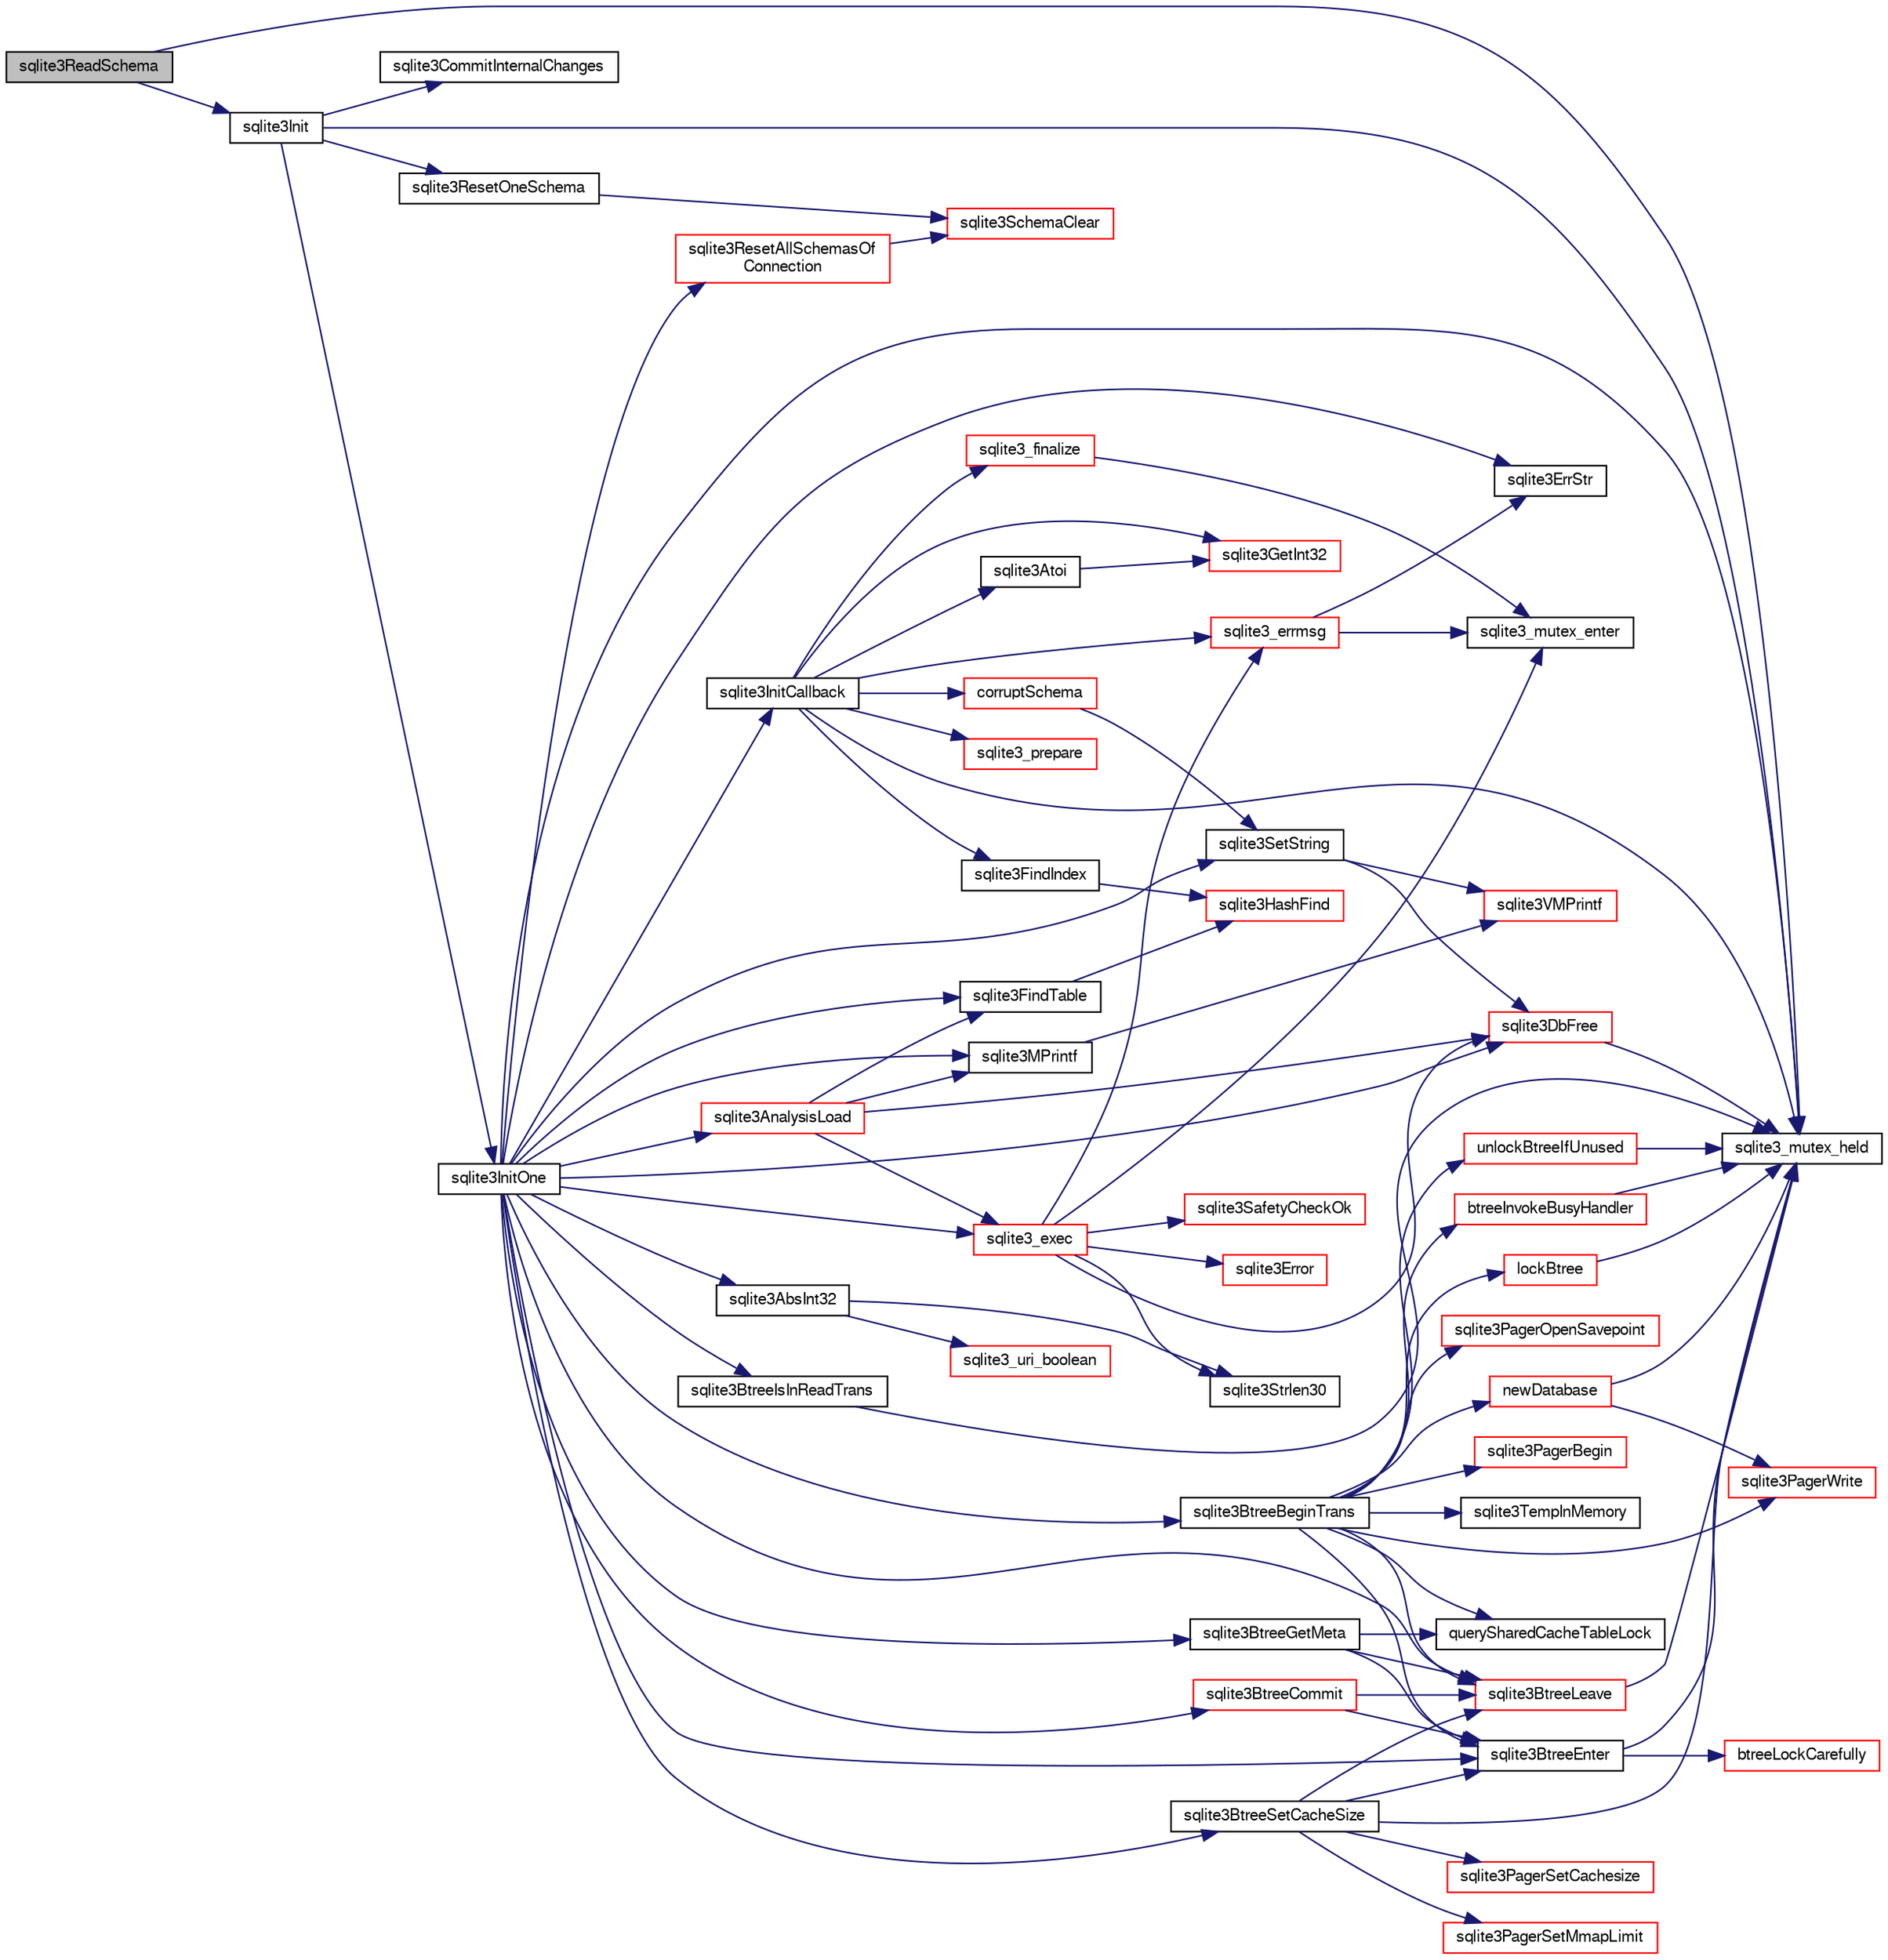 digraph "sqlite3ReadSchema"
{
  edge [fontname="FreeSans",fontsize="10",labelfontname="FreeSans",labelfontsize="10"];
  node [fontname="FreeSans",fontsize="10",shape=record];
  rankdir="LR";
  Node666030 [label="sqlite3ReadSchema",height=0.2,width=0.4,color="black", fillcolor="grey75", style="filled", fontcolor="black"];
  Node666030 -> Node666031 [color="midnightblue",fontsize="10",style="solid",fontname="FreeSans"];
  Node666031 [label="sqlite3_mutex_held",height=0.2,width=0.4,color="black", fillcolor="white", style="filled",URL="$sqlite3_8c.html#acf77da68932b6bc163c5e68547ecc3e7"];
  Node666030 -> Node666032 [color="midnightblue",fontsize="10",style="solid",fontname="FreeSans"];
  Node666032 [label="sqlite3Init",height=0.2,width=0.4,color="black", fillcolor="white", style="filled",URL="$sqlite3_8c.html#aed74e3dc765631a833f522f425ff5a48"];
  Node666032 -> Node666031 [color="midnightblue",fontsize="10",style="solid",fontname="FreeSans"];
  Node666032 -> Node666033 [color="midnightblue",fontsize="10",style="solid",fontname="FreeSans"];
  Node666033 [label="sqlite3InitOne",height=0.2,width=0.4,color="black", fillcolor="white", style="filled",URL="$sqlite3_8c.html#ac4318b25df65269906b0379251fe9b85"];
  Node666033 -> Node666031 [color="midnightblue",fontsize="10",style="solid",fontname="FreeSans"];
  Node666033 -> Node666034 [color="midnightblue",fontsize="10",style="solid",fontname="FreeSans"];
  Node666034 [label="sqlite3InitCallback",height=0.2,width=0.4,color="black", fillcolor="white", style="filled",URL="$sqlite3_8c.html#a5183ff3c8b5311c7332250013ee018b3"];
  Node666034 -> Node666031 [color="midnightblue",fontsize="10",style="solid",fontname="FreeSans"];
  Node666034 -> Node666035 [color="midnightblue",fontsize="10",style="solid",fontname="FreeSans"];
  Node666035 [label="corruptSchema",height=0.2,width=0.4,color="red", fillcolor="white", style="filled",URL="$sqlite3_8c.html#a9fba70569e9a18d95220854f44ea28c5"];
  Node666035 -> Node666036 [color="midnightblue",fontsize="10",style="solid",fontname="FreeSans"];
  Node666036 [label="sqlite3SetString",height=0.2,width=0.4,color="black", fillcolor="white", style="filled",URL="$sqlite3_8c.html#aad368822484a1ceae010a829e27454ae"];
  Node666036 -> Node666037 [color="midnightblue",fontsize="10",style="solid",fontname="FreeSans"];
  Node666037 [label="sqlite3VMPrintf",height=0.2,width=0.4,color="red", fillcolor="white", style="filled",URL="$sqlite3_8c.html#a05535d0982ef06fbc2ee8195ebbae689"];
  Node666036 -> Node666045 [color="midnightblue",fontsize="10",style="solid",fontname="FreeSans"];
  Node666045 [label="sqlite3DbFree",height=0.2,width=0.4,color="red", fillcolor="white", style="filled",URL="$sqlite3_8c.html#ac70ab821a6607b4a1b909582dc37a069"];
  Node666045 -> Node666031 [color="midnightblue",fontsize="10",style="solid",fontname="FreeSans"];
  Node666034 -> Node666319 [color="midnightblue",fontsize="10",style="solid",fontname="FreeSans"];
  Node666319 [label="sqlite3Atoi",height=0.2,width=0.4,color="black", fillcolor="white", style="filled",URL="$sqlite3_8c.html#a567fec0d8e10559f0f901f485158a9ad"];
  Node666319 -> Node666320 [color="midnightblue",fontsize="10",style="solid",fontname="FreeSans"];
  Node666320 [label="sqlite3GetInt32",height=0.2,width=0.4,color="red", fillcolor="white", style="filled",URL="$sqlite3_8c.html#a5f876209b4343549fc9224cd11c70928"];
  Node666034 -> Node666322 [color="midnightblue",fontsize="10",style="solid",fontname="FreeSans"];
  Node666322 [label="sqlite3_prepare",height=0.2,width=0.4,color="red", fillcolor="white", style="filled",URL="$sqlite3_8c.html#a8c39e7b9dbeff01f0a399b46d4b29f1c"];
  Node666034 -> Node666882 [color="midnightblue",fontsize="10",style="solid",fontname="FreeSans"];
  Node666882 [label="sqlite3_errmsg",height=0.2,width=0.4,color="red", fillcolor="white", style="filled",URL="$sqlite3_8c.html#ae0d58565fa198e724fc2bb5381b3299f"];
  Node666882 -> Node666675 [color="midnightblue",fontsize="10",style="solid",fontname="FreeSans"];
  Node666675 [label="sqlite3ErrStr",height=0.2,width=0.4,color="black", fillcolor="white", style="filled",URL="$sqlite3_8c.html#ab289afae24fa83e42f3d78b3b7e91793"];
  Node666882 -> Node666051 [color="midnightblue",fontsize="10",style="solid",fontname="FreeSans"];
  Node666051 [label="sqlite3_mutex_enter",height=0.2,width=0.4,color="black", fillcolor="white", style="filled",URL="$sqlite3_8c.html#a1c12cde690bd89f104de5cbad12a6bf5"];
  Node666034 -> Node666974 [color="midnightblue",fontsize="10",style="solid",fontname="FreeSans"];
  Node666974 [label="sqlite3_finalize",height=0.2,width=0.4,color="red", fillcolor="white", style="filled",URL="$sqlite3_8c.html#a801195c0f771d40bb4be1e40f3b88945"];
  Node666974 -> Node666051 [color="midnightblue",fontsize="10",style="solid",fontname="FreeSans"];
  Node666034 -> Node666365 [color="midnightblue",fontsize="10",style="solid",fontname="FreeSans"];
  Node666365 [label="sqlite3FindIndex",height=0.2,width=0.4,color="black", fillcolor="white", style="filled",URL="$sqlite3_8c.html#a79fb99db8d0f914bb72dd374ae088512"];
  Node666365 -> Node666366 [color="midnightblue",fontsize="10",style="solid",fontname="FreeSans"];
  Node666366 [label="sqlite3HashFind",height=0.2,width=0.4,color="red", fillcolor="white", style="filled",URL="$sqlite3_8c.html#a8ca124229470a66b4c9c141ded48e2aa"];
  Node666034 -> Node666320 [color="midnightblue",fontsize="10",style="solid",fontname="FreeSans"];
  Node666033 -> Node666367 [color="midnightblue",fontsize="10",style="solid",fontname="FreeSans"];
  Node666367 [label="sqlite3FindTable",height=0.2,width=0.4,color="black", fillcolor="white", style="filled",URL="$sqlite3_8c.html#afa51dbee6173bf3a8a3df76b07cea789"];
  Node666367 -> Node666366 [color="midnightblue",fontsize="10",style="solid",fontname="FreeSans"];
  Node666033 -> Node666328 [color="midnightblue",fontsize="10",style="solid",fontname="FreeSans"];
  Node666328 [label="sqlite3BtreeEnter",height=0.2,width=0.4,color="black", fillcolor="white", style="filled",URL="$sqlite3_8c.html#afa05d700ca373993fe6b0525b867feff"];
  Node666328 -> Node666031 [color="midnightblue",fontsize="10",style="solid",fontname="FreeSans"];
  Node666328 -> Node666329 [color="midnightblue",fontsize="10",style="solid",fontname="FreeSans"];
  Node666329 [label="btreeLockCarefully",height=0.2,width=0.4,color="red", fillcolor="white", style="filled",URL="$sqlite3_8c.html#a796746b1c1e4d6926960636bd74c79d7"];
  Node666033 -> Node666935 [color="midnightblue",fontsize="10",style="solid",fontname="FreeSans"];
  Node666935 [label="sqlite3BtreeIsInReadTrans",height=0.2,width=0.4,color="black", fillcolor="white", style="filled",URL="$sqlite3_8c.html#a042d03b5e23a171bdb511e326a06b663"];
  Node666935 -> Node666031 [color="midnightblue",fontsize="10",style="solid",fontname="FreeSans"];
  Node666033 -> Node666721 [color="midnightblue",fontsize="10",style="solid",fontname="FreeSans"];
  Node666721 [label="sqlite3BtreeBeginTrans",height=0.2,width=0.4,color="black", fillcolor="white", style="filled",URL="$sqlite3_8c.html#a52d6706df15c67c22aa7d0e290c16bf5"];
  Node666721 -> Node666328 [color="midnightblue",fontsize="10",style="solid",fontname="FreeSans"];
  Node666721 -> Node666335 [color="midnightblue",fontsize="10",style="solid",fontname="FreeSans"];
  Node666335 [label="querySharedCacheTableLock",height=0.2,width=0.4,color="black", fillcolor="white", style="filled",URL="$sqlite3_8c.html#a248343a0d79235a90b955d801713d243"];
  Node666721 -> Node666722 [color="midnightblue",fontsize="10",style="solid",fontname="FreeSans"];
  Node666722 [label="lockBtree",height=0.2,width=0.4,color="red", fillcolor="white", style="filled",URL="$sqlite3_8c.html#a5b808194d3178be15705a420265cee9d"];
  Node666722 -> Node666031 [color="midnightblue",fontsize="10",style="solid",fontname="FreeSans"];
  Node666721 -> Node666736 [color="midnightblue",fontsize="10",style="solid",fontname="FreeSans"];
  Node666736 [label="sqlite3PagerBegin",height=0.2,width=0.4,color="red", fillcolor="white", style="filled",URL="$sqlite3_8c.html#a693d0ab5cecd4a8001da6fa21f44d99e"];
  Node666721 -> Node666738 [color="midnightblue",fontsize="10",style="solid",fontname="FreeSans"];
  Node666738 [label="sqlite3TempInMemory",height=0.2,width=0.4,color="black", fillcolor="white", style="filled",URL="$sqlite3_8c.html#a458449cdb4a6ca29650deb8af285a511"];
  Node666721 -> Node666664 [color="midnightblue",fontsize="10",style="solid",fontname="FreeSans"];
  Node666664 [label="newDatabase",height=0.2,width=0.4,color="red", fillcolor="white", style="filled",URL="$sqlite3_8c.html#a974c792d17dab330807b588197cae229"];
  Node666664 -> Node666031 [color="midnightblue",fontsize="10",style="solid",fontname="FreeSans"];
  Node666664 -> Node666468 [color="midnightblue",fontsize="10",style="solid",fontname="FreeSans"];
  Node666468 [label="sqlite3PagerWrite",height=0.2,width=0.4,color="red", fillcolor="white", style="filled",URL="$sqlite3_8c.html#ad4b8aee028ee99575b0748b299e04ed0"];
  Node666721 -> Node666523 [color="midnightblue",fontsize="10",style="solid",fontname="FreeSans"];
  Node666523 [label="unlockBtreeIfUnused",height=0.2,width=0.4,color="red", fillcolor="white", style="filled",URL="$sqlite3_8c.html#ada198bfad4d2c61e88bd9317e98cc96c"];
  Node666523 -> Node666031 [color="midnightblue",fontsize="10",style="solid",fontname="FreeSans"];
  Node666721 -> Node666739 [color="midnightblue",fontsize="10",style="solid",fontname="FreeSans"];
  Node666739 [label="btreeInvokeBusyHandler",height=0.2,width=0.4,color="red", fillcolor="white", style="filled",URL="$sqlite3_8c.html#a15058f7fc35aedcd18a3fc5067c10b9c"];
  Node666739 -> Node666031 [color="midnightblue",fontsize="10",style="solid",fontname="FreeSans"];
  Node666721 -> Node666468 [color="midnightblue",fontsize="10",style="solid",fontname="FreeSans"];
  Node666721 -> Node666741 [color="midnightblue",fontsize="10",style="solid",fontname="FreeSans"];
  Node666741 [label="sqlite3PagerOpenSavepoint",height=0.2,width=0.4,color="red", fillcolor="white", style="filled",URL="$sqlite3_8c.html#a5b4b3aed3fa0147c327fa7497e25be98"];
  Node666721 -> Node666336 [color="midnightblue",fontsize="10",style="solid",fontname="FreeSans"];
  Node666336 [label="sqlite3BtreeLeave",height=0.2,width=0.4,color="red", fillcolor="white", style="filled",URL="$sqlite3_8c.html#a460e4f89d1aeef4b4d334cfe8165da89"];
  Node666336 -> Node666031 [color="midnightblue",fontsize="10",style="solid",fontname="FreeSans"];
  Node666033 -> Node666036 [color="midnightblue",fontsize="10",style="solid",fontname="FreeSans"];
  Node666033 -> Node666675 [color="midnightblue",fontsize="10",style="solid",fontname="FreeSans"];
  Node666033 -> Node666744 [color="midnightblue",fontsize="10",style="solid",fontname="FreeSans"];
  Node666744 [label="sqlite3BtreeGetMeta",height=0.2,width=0.4,color="black", fillcolor="white", style="filled",URL="$sqlite3_8c.html#aa1124ad3e3ee4dada2aa96eebd4e9c9a"];
  Node666744 -> Node666328 [color="midnightblue",fontsize="10",style="solid",fontname="FreeSans"];
  Node666744 -> Node666335 [color="midnightblue",fontsize="10",style="solid",fontname="FreeSans"];
  Node666744 -> Node666336 [color="midnightblue",fontsize="10",style="solid",fontname="FreeSans"];
  Node666033 -> Node666616 [color="midnightblue",fontsize="10",style="solid",fontname="FreeSans"];
  Node666616 [label="sqlite3AbsInt32",height=0.2,width=0.4,color="black", fillcolor="white", style="filled",URL="$sqlite3_8c.html#a8fdd09f2c6e36df943b6b6092ac0dcbf"];
  Node666616 -> Node666617 [color="midnightblue",fontsize="10",style="solid",fontname="FreeSans"];
  Node666617 [label="sqlite3_uri_boolean",height=0.2,width=0.4,color="red", fillcolor="white", style="filled",URL="$sqlite3_8c.html#a1124cc9034bdbc616bb6d54455a4110f"];
  Node666616 -> Node666124 [color="midnightblue",fontsize="10",style="solid",fontname="FreeSans"];
  Node666124 [label="sqlite3Strlen30",height=0.2,width=0.4,color="black", fillcolor="white", style="filled",URL="$sqlite3_8c.html#a3dcd80ba41f1a308193dee74857b62a7"];
  Node666033 -> Node666987 [color="midnightblue",fontsize="10",style="solid",fontname="FreeSans"];
  Node666987 [label="sqlite3BtreeSetCacheSize",height=0.2,width=0.4,color="black", fillcolor="white", style="filled",URL="$sqlite3_8c.html#ac64a997f50ee2fe50f1d2d87aef61364"];
  Node666987 -> Node666031 [color="midnightblue",fontsize="10",style="solid",fontname="FreeSans"];
  Node666987 -> Node666328 [color="midnightblue",fontsize="10",style="solid",fontname="FreeSans"];
  Node666987 -> Node666767 [color="midnightblue",fontsize="10",style="solid",fontname="FreeSans"];
  Node666767 [label="sqlite3PagerSetCachesize",height=0.2,width=0.4,color="red", fillcolor="white", style="filled",URL="$sqlite3_8c.html#a0c65ddf2e31ecae395a51f4cdb3ce7bb"];
  Node666987 -> Node666336 [color="midnightblue",fontsize="10",style="solid",fontname="FreeSans"];
  Node666987 -> Node666762 [color="midnightblue",fontsize="10",style="solid",fontname="FreeSans"];
  Node666762 [label="sqlite3PagerSetMmapLimit",height=0.2,width=0.4,color="red", fillcolor="white", style="filled",URL="$sqlite3_8c.html#aa5bd62da47024a18682829ab4527e9a8"];
  Node666033 -> Node666300 [color="midnightblue",fontsize="10",style="solid",fontname="FreeSans"];
  Node666300 [label="sqlite3MPrintf",height=0.2,width=0.4,color="black", fillcolor="white", style="filled",URL="$sqlite3_8c.html#a208ef0df84e9778778804a19af03efea"];
  Node666300 -> Node666037 [color="midnightblue",fontsize="10",style="solid",fontname="FreeSans"];
  Node666033 -> Node666864 [color="midnightblue",fontsize="10",style="solid",fontname="FreeSans"];
  Node666864 [label="sqlite3_exec",height=0.2,width=0.4,color="red", fillcolor="white", style="filled",URL="$sqlite3_8c.html#a97487ec8150e0bcc8fa392ab8f0e24db"];
  Node666864 -> Node666324 [color="midnightblue",fontsize="10",style="solid",fontname="FreeSans"];
  Node666324 [label="sqlite3SafetyCheckOk",height=0.2,width=0.4,color="red", fillcolor="white", style="filled",URL="$sqlite3_8c.html#ab15308423296d719d75dca4c0ef182a7"];
  Node666864 -> Node666051 [color="midnightblue",fontsize="10",style="solid",fontname="FreeSans"];
  Node666864 -> Node666253 [color="midnightblue",fontsize="10",style="solid",fontname="FreeSans"];
  Node666253 [label="sqlite3Error",height=0.2,width=0.4,color="red", fillcolor="white", style="filled",URL="$sqlite3_8c.html#a4ba5e8be78db50d5538dcaa45bcf74d3"];
  Node666864 -> Node666045 [color="midnightblue",fontsize="10",style="solid",fontname="FreeSans"];
  Node666864 -> Node666124 [color="midnightblue",fontsize="10",style="solid",fontname="FreeSans"];
  Node666864 -> Node666882 [color="midnightblue",fontsize="10",style="solid",fontname="FreeSans"];
  Node666033 -> Node666045 [color="midnightblue",fontsize="10",style="solid",fontname="FreeSans"];
  Node666033 -> Node666883 [color="midnightblue",fontsize="10",style="solid",fontname="FreeSans"];
  Node666883 [label="sqlite3AnalysisLoad",height=0.2,width=0.4,color="red", fillcolor="white", style="filled",URL="$sqlite3_8c.html#a48a2301c27e1d3d68708b9b8761b5a01"];
  Node666883 -> Node666367 [color="midnightblue",fontsize="10",style="solid",fontname="FreeSans"];
  Node666883 -> Node666300 [color="midnightblue",fontsize="10",style="solid",fontname="FreeSans"];
  Node666883 -> Node666864 [color="midnightblue",fontsize="10",style="solid",fontname="FreeSans"];
  Node666883 -> Node666045 [color="midnightblue",fontsize="10",style="solid",fontname="FreeSans"];
  Node666033 -> Node666588 [color="midnightblue",fontsize="10",style="solid",fontname="FreeSans"];
  Node666588 [label="sqlite3ResetAllSchemasOf\lConnection",height=0.2,width=0.4,color="red", fillcolor="white", style="filled",URL="$sqlite3_8c.html#a2fc0d7e9d7e688a2a81ea4775dd12e33"];
  Node666588 -> Node666589 [color="midnightblue",fontsize="10",style="solid",fontname="FreeSans"];
  Node666589 [label="sqlite3SchemaClear",height=0.2,width=0.4,color="red", fillcolor="white", style="filled",URL="$sqlite3_8c.html#a927c603430267e42c56ab38ca221322a"];
  Node666033 -> Node666928 [color="midnightblue",fontsize="10",style="solid",fontname="FreeSans"];
  Node666928 [label="sqlite3BtreeCommit",height=0.2,width=0.4,color="red", fillcolor="white", style="filled",URL="$sqlite3_8c.html#a8e56ab314556935f9f73080147d26419"];
  Node666928 -> Node666328 [color="midnightblue",fontsize="10",style="solid",fontname="FreeSans"];
  Node666928 -> Node666336 [color="midnightblue",fontsize="10",style="solid",fontname="FreeSans"];
  Node666033 -> Node666336 [color="midnightblue",fontsize="10",style="solid",fontname="FreeSans"];
  Node666032 -> Node666745 [color="midnightblue",fontsize="10",style="solid",fontname="FreeSans"];
  Node666745 [label="sqlite3ResetOneSchema",height=0.2,width=0.4,color="black", fillcolor="white", style="filled",URL="$sqlite3_8c.html#aae32656cb46c5449ae7c53fc8aa27887"];
  Node666745 -> Node666589 [color="midnightblue",fontsize="10",style="solid",fontname="FreeSans"];
  Node666032 -> Node666661 [color="midnightblue",fontsize="10",style="solid",fontname="FreeSans"];
  Node666661 [label="sqlite3CommitInternalChanges",height=0.2,width=0.4,color="black", fillcolor="white", style="filled",URL="$sqlite3_8c.html#a1c26fb995a23591a1f6592d008e3e237"];
}
